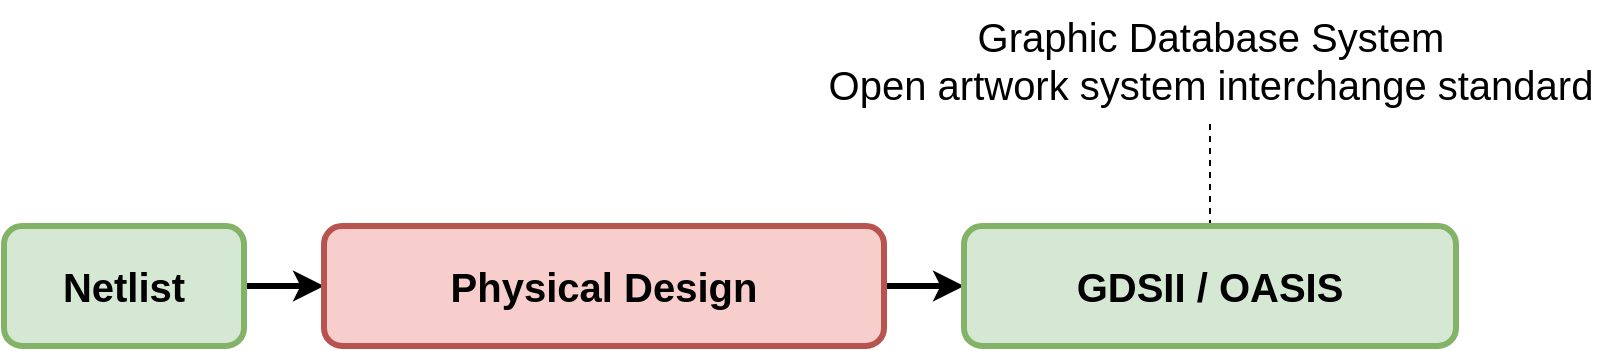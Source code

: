<mxfile version="26.2.13">
  <diagram name="Page-1" id="OtNDVNuHRLUTiC2iikyV">
    <mxGraphModel dx="1099" dy="655" grid="0" gridSize="10" guides="1" tooltips="1" connect="1" arrows="1" fold="1" page="1" pageScale="1" pageWidth="850" pageHeight="1100" math="0" shadow="0">
      <root>
        <mxCell id="0" />
        <mxCell id="1" parent="0" />
        <mxCell id="SnrJZG7Lg1qoziRaMF_--9" value="" style="edgeStyle=orthogonalEdgeStyle;rounded=0;orthogonalLoop=1;jettySize=auto;html=1;fontSize=20;strokeWidth=3;fontStyle=1" edge="1" parent="1" source="SnrJZG7Lg1qoziRaMF_--4" target="SnrJZG7Lg1qoziRaMF_--5">
          <mxGeometry relative="1" as="geometry" />
        </mxCell>
        <mxCell id="SnrJZG7Lg1qoziRaMF_--4" value="Netlist" style="rounded=1;whiteSpace=wrap;html=1;fontSize=20;strokeWidth=3;fontStyle=1;fillColor=#d5e8d4;strokeColor=#82b366;" vertex="1" parent="1">
          <mxGeometry x="32" y="253" width="120" height="60" as="geometry" />
        </mxCell>
        <mxCell id="SnrJZG7Lg1qoziRaMF_--11" style="rounded=0;orthogonalLoop=1;jettySize=auto;html=1;entryX=0;entryY=0.5;entryDx=0;entryDy=0;fontSize=20;strokeWidth=3;fontStyle=1" edge="1" parent="1" source="SnrJZG7Lg1qoziRaMF_--5" target="SnrJZG7Lg1qoziRaMF_--6">
          <mxGeometry relative="1" as="geometry" />
        </mxCell>
        <mxCell id="SnrJZG7Lg1qoziRaMF_--5" value="Physical Design" style="rounded=1;whiteSpace=wrap;html=1;fontSize=20;strokeWidth=3;fontStyle=1;fillColor=#f8cecc;strokeColor=#b85450;" vertex="1" parent="1">
          <mxGeometry x="192" y="253" width="280" height="60" as="geometry" />
        </mxCell>
        <mxCell id="SnrJZG7Lg1qoziRaMF_--12" value="" style="edgeStyle=orthogonalEdgeStyle;rounded=0;orthogonalLoop=1;jettySize=auto;html=1;dashed=1;endArrow=none;startFill=0;" edge="1" parent="1" source="SnrJZG7Lg1qoziRaMF_--6" target="SnrJZG7Lg1qoziRaMF_--8">
          <mxGeometry relative="1" as="geometry" />
        </mxCell>
        <mxCell id="SnrJZG7Lg1qoziRaMF_--6" value="GDSII /&amp;nbsp;&lt;span style=&quot;background-color: transparent; color: light-dark(rgb(0, 0, 0), rgb(255, 255, 255));&quot;&gt;OASIS&lt;/span&gt;" style="rounded=1;whiteSpace=wrap;html=1;fontSize=20;strokeWidth=3;fontStyle=1;fillColor=#d5e8d4;strokeColor=#82b366;" vertex="1" parent="1">
          <mxGeometry x="512" y="253" width="246" height="60" as="geometry" />
        </mxCell>
        <mxCell id="SnrJZG7Lg1qoziRaMF_--8" value="&lt;div&gt;Graphic Database System&lt;/div&gt;&lt;div&gt;Open artwork system interchange standard&lt;/div&gt;" style="text;html=1;align=center;verticalAlign=middle;resizable=0;points=[];autosize=1;strokeColor=none;fillColor=none;fontSize=20;" vertex="1" parent="1">
          <mxGeometry x="435" y="140" width="400" height="60" as="geometry" />
        </mxCell>
      </root>
    </mxGraphModel>
  </diagram>
</mxfile>
